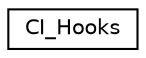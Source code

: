 digraph "Graphical Class Hierarchy"
{
  edge [fontname="Helvetica",fontsize="10",labelfontname="Helvetica",labelfontsize="10"];
  node [fontname="Helvetica",fontsize="10",shape=record];
  rankdir="LR";
  Node1 [label="CI_Hooks",height=0.2,width=0.4,color="black", fillcolor="white", style="filled",URL="$class_c_i___hooks.html"];
}

